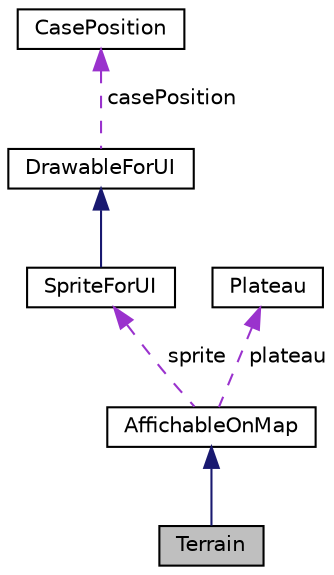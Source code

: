 digraph "Terrain"
{
 // LATEX_PDF_SIZE
  edge [fontname="Helvetica",fontsize="10",labelfontname="Helvetica",labelfontsize="10"];
  node [fontname="Helvetica",fontsize="10",shape=record];
  Node1 [label="Terrain",height=0.2,width=0.4,color="black", fillcolor="grey75", style="filled", fontcolor="black",tooltip=" "];
  Node2 -> Node1 [dir="back",color="midnightblue",fontsize="10",style="solid",fontname="Helvetica"];
  Node2 [label="AffichableOnMap",height=0.2,width=0.4,color="black", fillcolor="white", style="filled",URL="$class_affichable_on_map.html",tooltip=" "];
  Node3 -> Node2 [dir="back",color="darkorchid3",fontsize="10",style="dashed",label=" sprite" ,fontname="Helvetica"];
  Node3 [label="SpriteForUI",height=0.2,width=0.4,color="black", fillcolor="white", style="filled",URL="$class_sprite_for_u_i.html",tooltip=" "];
  Node4 -> Node3 [dir="back",color="midnightblue",fontsize="10",style="solid",fontname="Helvetica"];
  Node4 [label="DrawableForUI",height=0.2,width=0.4,color="black", fillcolor="white", style="filled",URL="$class_drawable_for_u_i.html",tooltip=" "];
  Node5 -> Node4 [dir="back",color="darkorchid3",fontsize="10",style="dashed",label=" casePosition" ,fontname="Helvetica"];
  Node5 [label="CasePosition",height=0.2,width=0.4,color="black", fillcolor="white", style="filled",URL="$class_case_position.html",tooltip=" "];
  Node6 -> Node2 [dir="back",color="darkorchid3",fontsize="10",style="dashed",label=" plateau" ,fontname="Helvetica"];
  Node6 [label="Plateau",height=0.2,width=0.4,color="black", fillcolor="white", style="filled",URL="$class_plateau.html",tooltip="permet d'avoir des INFOS sur les elements presents sur le plateau /!\\ Deplacement sur plateau gere pa..."];
}
